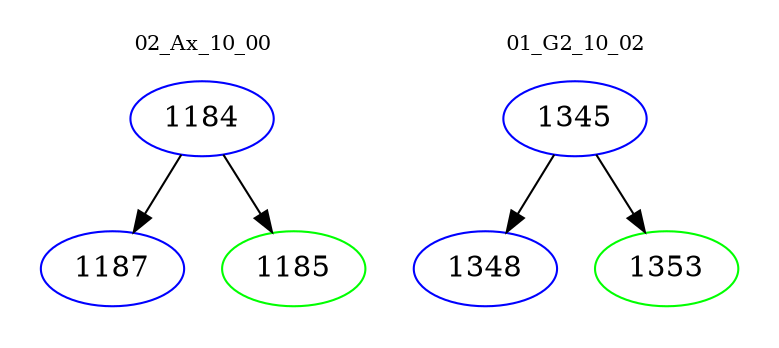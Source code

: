 digraph{
subgraph cluster_0 {
color = white
label = "02_Ax_10_00";
fontsize=10;
T0_1184 [label="1184", color="blue"]
T0_1184 -> T0_1187 [color="black"]
T0_1187 [label="1187", color="blue"]
T0_1184 -> T0_1185 [color="black"]
T0_1185 [label="1185", color="green"]
}
subgraph cluster_1 {
color = white
label = "01_G2_10_02";
fontsize=10;
T1_1345 [label="1345", color="blue"]
T1_1345 -> T1_1348 [color="black"]
T1_1348 [label="1348", color="blue"]
T1_1345 -> T1_1353 [color="black"]
T1_1353 [label="1353", color="green"]
}
}
